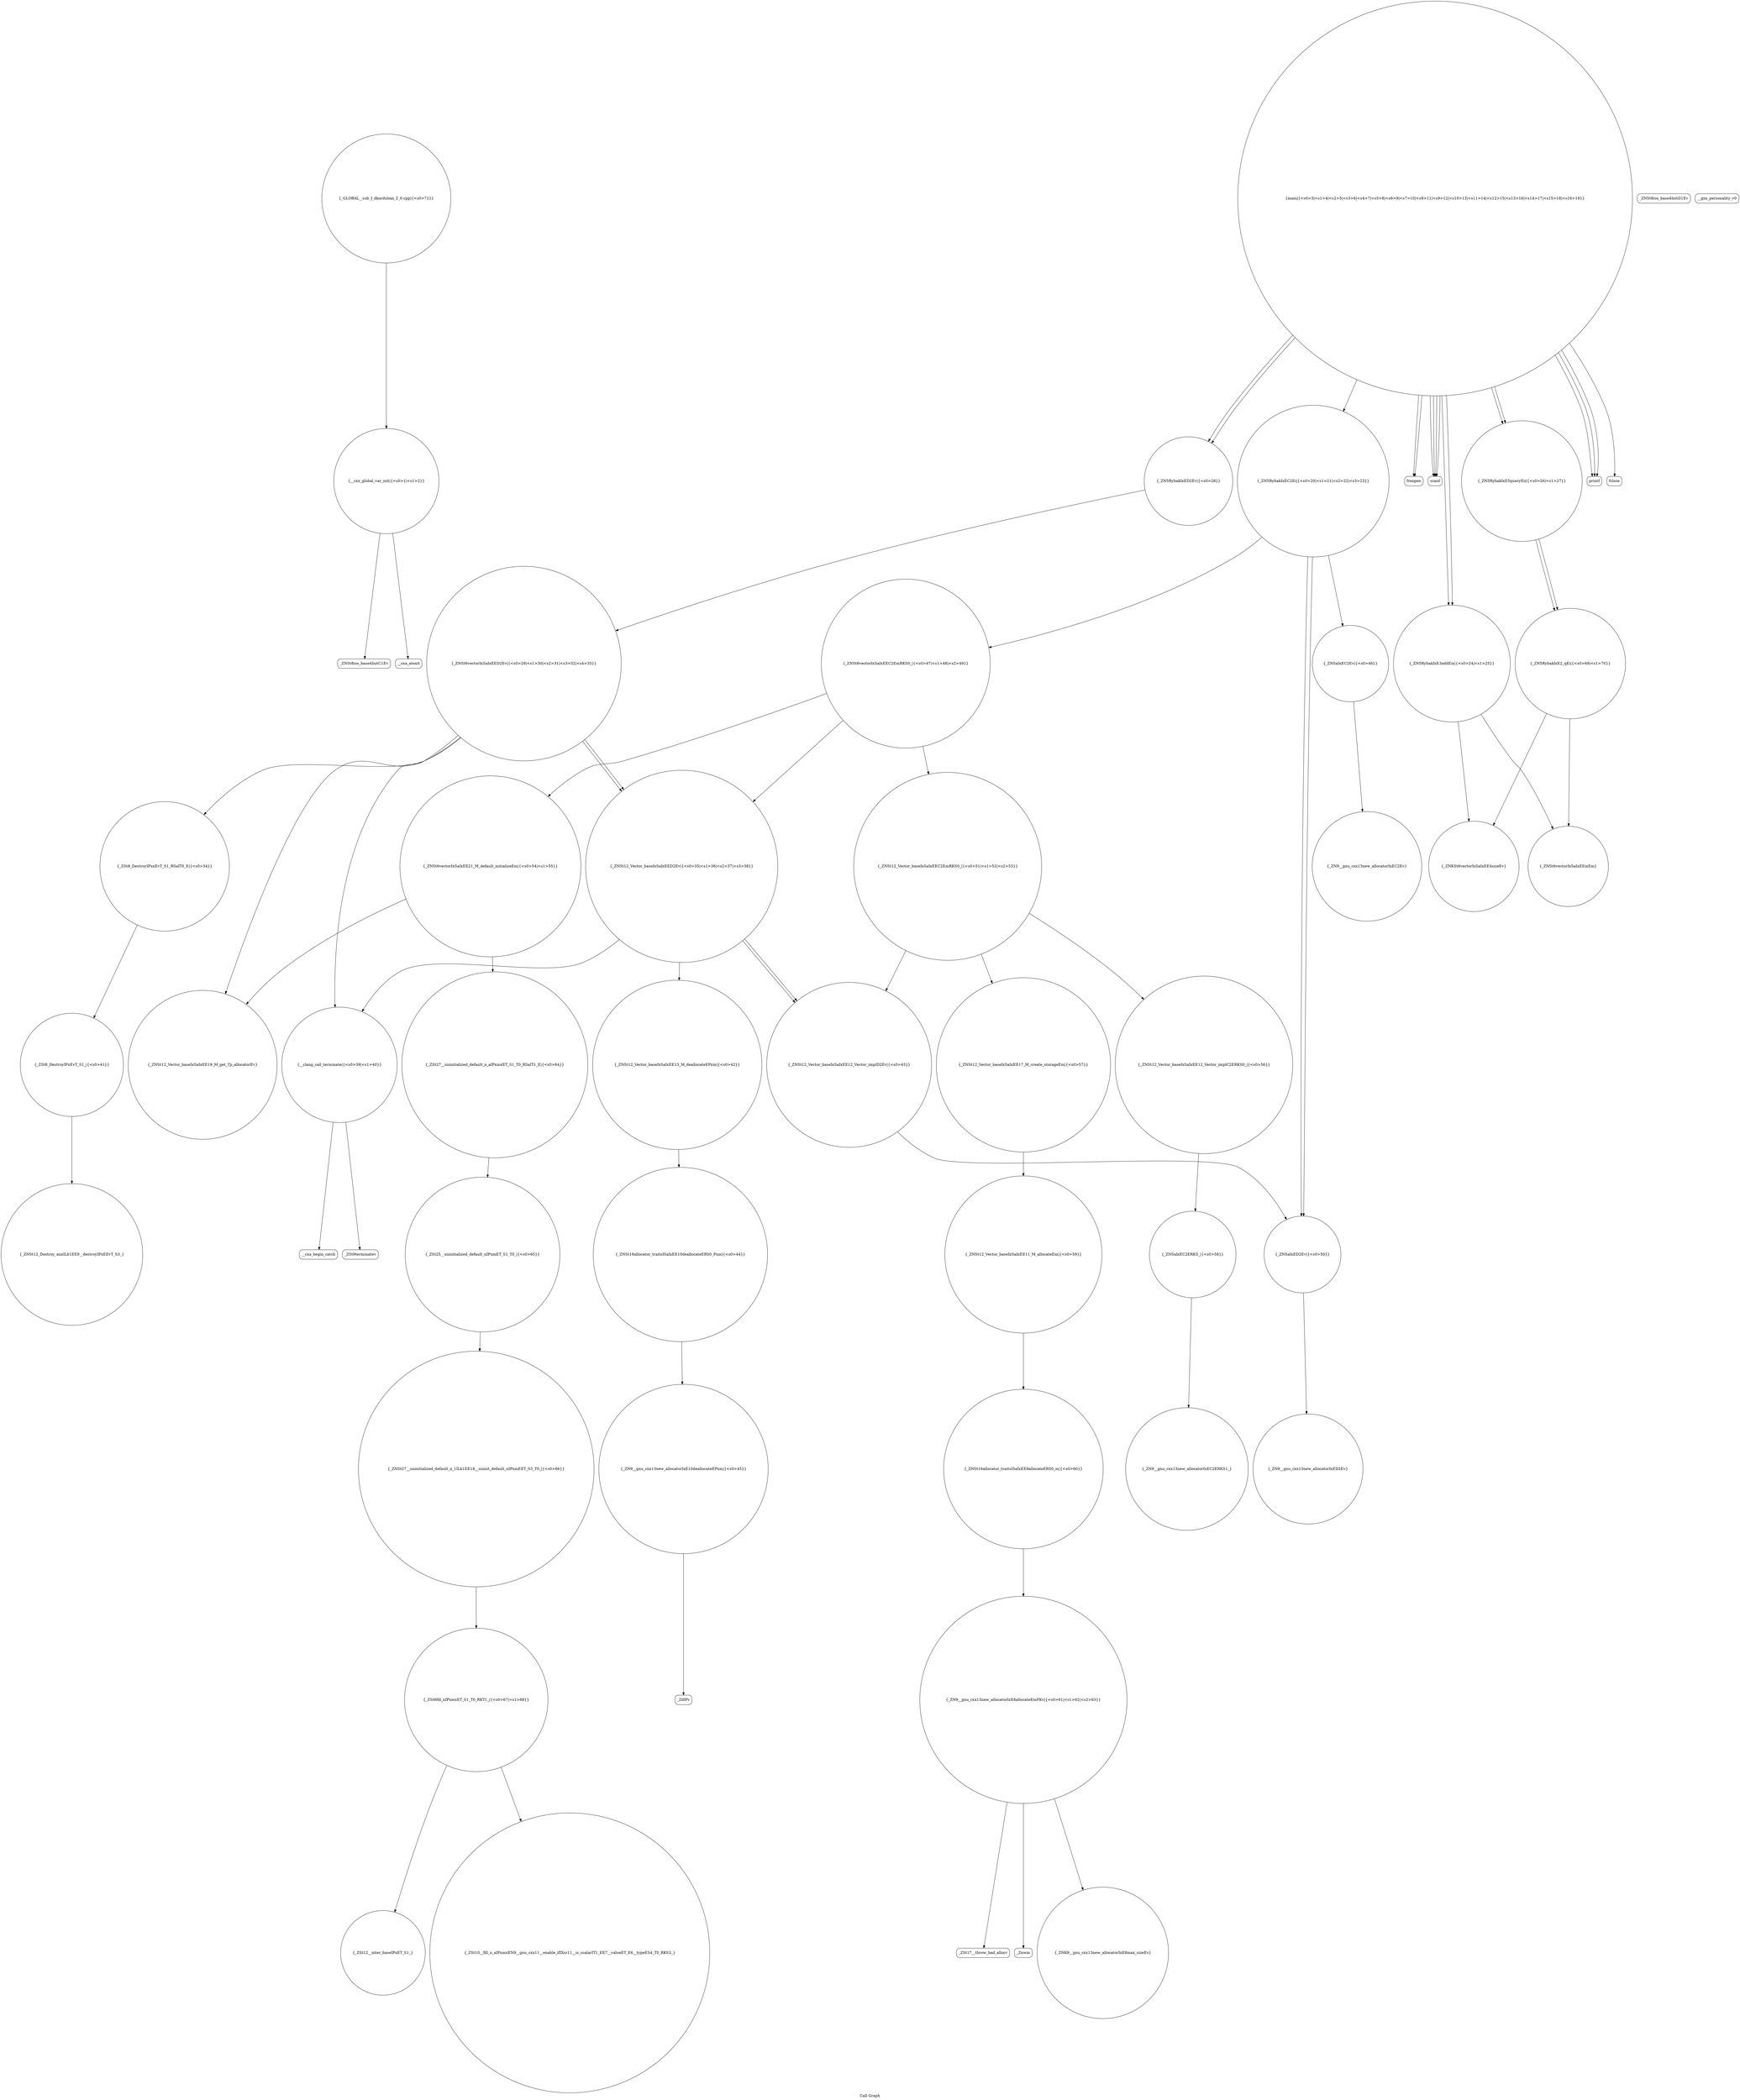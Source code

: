 digraph "Call Graph" {
	label="Call Graph";

	Node0x55cecdf05240 [shape=record,shape=circle,label="{__cxx_global_var_init|{<s0>1|<s1>2}}"];
	Node0x55cecdf05240:s0 -> Node0x55cece008950[color=black];
	Node0x55cecdf05240:s1 -> Node0x55cece008a50[color=black];
	Node0x55cece009f50 [shape=record,shape=circle,label="{_ZSt27__uninitialized_default_n_aIPxmxET_S1_T0_RSaIT1_E|{<s0>64}}"];
	Node0x55cece009f50:s0 -> Node0x55cece009fd0[color=black];
	Node0x55cece008c50 [shape=record,shape=circle,label="{_ZN5RybakIxEC2Ei|{<s0>20|<s1>21|<s2>22|<s3>23}}"];
	Node0x55cece008c50:s0 -> Node0x55cece009750[color=black];
	Node0x55cece008c50:s1 -> Node0x55cece0097d0[color=black];
	Node0x55cece008c50:s2 -> Node0x55cece009850[color=black];
	Node0x55cece008c50:s3 -> Node0x55cece009850[color=black];
	Node0x55cece00b2f0 [shape=record,shape=circle,label="{_ZNSt6vectorIxSaIxEEixEm}"];
	Node0x55cece008fd0 [shape=record,shape=circle,label="{_ZNSt6vectorIxSaIxEED2Ev|{<s0>29|<s1>30|<s2>31|<s3>32|<s4>33}}"];
	Node0x55cece008fd0:s0 -> Node0x55cece0090d0[color=black];
	Node0x55cece008fd0:s1 -> Node0x55cece009050[color=black];
	Node0x55cece008fd0:s2 -> Node0x55cece009150[color=black];
	Node0x55cece008fd0:s3 -> Node0x55cece009150[color=black];
	Node0x55cece008fd0:s4 -> Node0x55cece0091d0[color=black];
	Node0x55cece009350 [shape=record,shape=circle,label="{_ZSt8_DestroyIPxEvT_S1_|{<s0>41}}"];
	Node0x55cece009350:s0 -> Node0x55cece0093d0[color=black];
	Node0x55cece0096d0 [shape=record,shape=circle,label="{_ZN9__gnu_cxx13new_allocatorIxED2Ev}"];
	Node0x55cece009a50 [shape=record,shape=circle,label="{_ZNSt12_Vector_baseIxSaIxEE12_Vector_implC2ERKS0_|{<s0>56}}"];
	Node0x55cece009a50:s0 -> Node0x55cece009b50[color=black];
	Node0x55cece009dd0 [shape=record,shape=circle,label="{_ZNK9__gnu_cxx13new_allocatorIxE8max_sizeEv}"];
	Node0x55cece008ad0 [shape=record,shape=circle,label="{main|{<s0>3|<s1>4|<s2>5|<s3>6|<s4>7|<s5>8|<s6>9|<s7>10|<s8>11|<s9>12|<s10>13|<s11>14|<s12>15|<s13>16|<s14>17|<s15>18|<s16>19}}"];
	Node0x55cece008ad0:s0 -> Node0x55cece008b50[color=black];
	Node0x55cece008ad0:s1 -> Node0x55cece008b50[color=black];
	Node0x55cece008ad0:s2 -> Node0x55cece008bd0[color=black];
	Node0x55cece008ad0:s3 -> Node0x55cece008bd0[color=black];
	Node0x55cece008ad0:s4 -> Node0x55cece008c50[color=black];
	Node0x55cece008ad0:s5 -> Node0x55cece008cd0[color=black];
	Node0x55cece008ad0:s6 -> Node0x55cece008ed0[color=black];
	Node0x55cece008ad0:s7 -> Node0x55cece008dd0[color=black];
	Node0x55cece008ad0:s8 -> Node0x55cece008dd0[color=black];
	Node0x55cece008ad0:s9 -> Node0x55cece008cd0[color=black];
	Node0x55cece008ad0:s10 -> Node0x55cece008bd0[color=black];
	Node0x55cece008ad0:s11 -> Node0x55cece008e50[color=black];
	Node0x55cece008ad0:s12 -> Node0x55cece008bd0[color=black];
	Node0x55cece008ad0:s13 -> Node0x55cece008e50[color=black];
	Node0x55cece008ad0:s14 -> Node0x55cece008e50[color=black];
	Node0x55cece008ad0:s15 -> Node0x55cece008ed0[color=black];
	Node0x55cece008ad0:s16 -> Node0x55cece008f50[color=black];
	Node0x55cece00b170 [shape=record,shape=circle,label="{_ZSt10__fill_n_aIPxmxEN9__gnu_cxx11__enable_ifIXsr11__is_scalarIT1_EE7__valueET_E6__typeES4_T0_RKS3_}"];
	Node0x55cece008e50 [shape=record,shape=Mrecord,label="{printf}"];
	Node0x55cece0091d0 [shape=record,shape=circle,label="{__clang_call_terminate|{<s0>39|<s1>40}}"];
	Node0x55cece0091d0:s0 -> Node0x55cece009250[color=black];
	Node0x55cece0091d0:s1 -> Node0x55cece0092d0[color=black];
	Node0x55cece009550 [shape=record,shape=circle,label="{_ZNSt16allocator_traitsISaIxEE10deallocateERS0_Pxm|{<s0>44}}"];
	Node0x55cece009550:s0 -> Node0x55cece0095d0[color=black];
	Node0x55cece0098d0 [shape=record,shape=circle,label="{_ZN9__gnu_cxx13new_allocatorIxEC2Ev}"];
	Node0x55cece009c50 [shape=record,shape=circle,label="{_ZNSt12_Vector_baseIxSaIxEE11_M_allocateEm|{<s0>59}}"];
	Node0x55cece009c50:s0 -> Node0x55cece009cd0[color=black];
	Node0x55cece008950 [shape=record,shape=Mrecord,label="{_ZNSt8ios_base4InitC1Ev}"];
	Node0x55cece009fd0 [shape=record,shape=circle,label="{_ZSt25__uninitialized_default_nIPxmET_S1_T0_|{<s0>65}}"];
	Node0x55cece009fd0:s0 -> Node0x55cece00a050[color=black];
	Node0x55cece008cd0 [shape=record,shape=circle,label="{_ZN5RybakIxE3addEix|{<s0>24|<s1>25}}"];
	Node0x55cece008cd0:s0 -> Node0x55cece00b270[color=black];
	Node0x55cece008cd0:s1 -> Node0x55cece00b2f0[color=black];
	Node0x55cece00b370 [shape=record,shape=circle,label="{_ZN5RybakIxE2_qEi|{<s0>69|<s1>70}}"];
	Node0x55cece00b370:s0 -> Node0x55cece00b270[color=black];
	Node0x55cece00b370:s1 -> Node0x55cece00b2f0[color=black];
	Node0x55cece009050 [shape=record,shape=circle,label="{_ZSt8_DestroyIPxxEvT_S1_RSaIT0_E|{<s0>34}}"];
	Node0x55cece009050:s0 -> Node0x55cece009350[color=black];
	Node0x55cece0093d0 [shape=record,shape=circle,label="{_ZNSt12_Destroy_auxILb1EE9__destroyIPxEEvT_S3_}"];
	Node0x55cece009750 [shape=record,shape=circle,label="{_ZNSaIxEC2Ev|{<s0>46}}"];
	Node0x55cece009750:s0 -> Node0x55cece0098d0[color=black];
	Node0x55cece009ad0 [shape=record,shape=circle,label="{_ZNSt12_Vector_baseIxSaIxEE17_M_create_storageEm|{<s0>57}}"];
	Node0x55cece009ad0:s0 -> Node0x55cece009c50[color=black];
	Node0x55cece009e50 [shape=record,shape=Mrecord,label="{_ZSt17__throw_bad_allocv}"];
	Node0x55cece008b50 [shape=record,shape=Mrecord,label="{freopen}"];
	Node0x55cece00b1f0 [shape=record,shape=circle,label="{_ZSt12__niter_baseIPxET_S1_}"];
	Node0x55cece008ed0 [shape=record,shape=circle,label="{_ZN5RybakIxED2Ev|{<s0>28}}"];
	Node0x55cece008ed0:s0 -> Node0x55cece008fd0[color=black];
	Node0x55cece009250 [shape=record,shape=Mrecord,label="{__cxa_begin_catch}"];
	Node0x55cece0095d0 [shape=record,shape=circle,label="{_ZN9__gnu_cxx13new_allocatorIxE10deallocateEPxm|{<s0>45}}"];
	Node0x55cece0095d0:s0 -> Node0x55cece009650[color=black];
	Node0x55cece009950 [shape=record,shape=circle,label="{_ZNSt12_Vector_baseIxSaIxEEC2EmRKS0_|{<s0>51|<s1>52|<s2>53}}"];
	Node0x55cece009950:s0 -> Node0x55cece009a50[color=black];
	Node0x55cece009950:s1 -> Node0x55cece009ad0[color=black];
	Node0x55cece009950:s2 -> Node0x55cece0094d0[color=black];
	Node0x55cece009cd0 [shape=record,shape=circle,label="{_ZNSt16allocator_traitsISaIxEE8allocateERS0_m|{<s0>60}}"];
	Node0x55cece009cd0:s0 -> Node0x55cece009d50[color=black];
	Node0x55cece0089d0 [shape=record,shape=Mrecord,label="{_ZNSt8ios_base4InitD1Ev}"];
	Node0x55cece00a050 [shape=record,shape=circle,label="{_ZNSt27__uninitialized_default_n_1ILb1EE18__uninit_default_nIPxmEET_S3_T0_|{<s0>66}}"];
	Node0x55cece00a050:s0 -> Node0x55cece00b0f0[color=black];
	Node0x55cece008d50 [shape=record,shape=Mrecord,label="{__gxx_personality_v0}"];
	Node0x55cece00b3f0 [shape=record,shape=circle,label="{_GLOBAL__sub_I_dkorduban_2_0.cpp|{<s0>71}}"];
	Node0x55cece00b3f0:s0 -> Node0x55cecdf05240[color=black];
	Node0x55cece0090d0 [shape=record,shape=circle,label="{_ZNSt12_Vector_baseIxSaIxEE19_M_get_Tp_allocatorEv}"];
	Node0x55cece009450 [shape=record,shape=circle,label="{_ZNSt12_Vector_baseIxSaIxEE13_M_deallocateEPxm|{<s0>42}}"];
	Node0x55cece009450:s0 -> Node0x55cece009550[color=black];
	Node0x55cece0097d0 [shape=record,shape=circle,label="{_ZNSt6vectorIxSaIxEEC2EmRKS0_|{<s0>47|<s1>48|<s2>49}}"];
	Node0x55cece0097d0:s0 -> Node0x55cece009950[color=black];
	Node0x55cece0097d0:s1 -> Node0x55cece0099d0[color=black];
	Node0x55cece0097d0:s2 -> Node0x55cece009150[color=black];
	Node0x55cece009b50 [shape=record,shape=circle,label="{_ZNSaIxEC2ERKS_|{<s0>58}}"];
	Node0x55cece009b50:s0 -> Node0x55cece009bd0[color=black];
	Node0x55cece009ed0 [shape=record,shape=Mrecord,label="{_Znwm}"];
	Node0x55cece008bd0 [shape=record,shape=Mrecord,label="{scanf}"];
	Node0x55cece00b270 [shape=record,shape=circle,label="{_ZNKSt6vectorIxSaIxEE4sizeEv}"];
	Node0x55cece008f50 [shape=record,shape=Mrecord,label="{fclose}"];
	Node0x55cece0092d0 [shape=record,shape=Mrecord,label="{_ZSt9terminatev}"];
	Node0x55cece009650 [shape=record,shape=Mrecord,label="{_ZdlPv}"];
	Node0x55cece0099d0 [shape=record,shape=circle,label="{_ZNSt6vectorIxSaIxEE21_M_default_initializeEm|{<s0>54|<s1>55}}"];
	Node0x55cece0099d0:s0 -> Node0x55cece0090d0[color=black];
	Node0x55cece0099d0:s1 -> Node0x55cece009f50[color=black];
	Node0x55cece009d50 [shape=record,shape=circle,label="{_ZN9__gnu_cxx13new_allocatorIxE8allocateEmPKv|{<s0>61|<s1>62|<s2>63}}"];
	Node0x55cece009d50:s0 -> Node0x55cece009dd0[color=black];
	Node0x55cece009d50:s1 -> Node0x55cece009e50[color=black];
	Node0x55cece009d50:s2 -> Node0x55cece009ed0[color=black];
	Node0x55cece008a50 [shape=record,shape=Mrecord,label="{__cxa_atexit}"];
	Node0x55cece00b0f0 [shape=record,shape=circle,label="{_ZSt6fill_nIPxmxET_S1_T0_RKT1_|{<s0>67|<s1>68}}"];
	Node0x55cece00b0f0:s0 -> Node0x55cece00b1f0[color=black];
	Node0x55cece00b0f0:s1 -> Node0x55cece00b170[color=black];
	Node0x55cece008dd0 [shape=record,shape=circle,label="{_ZN5RybakIxE5queryEii|{<s0>26|<s1>27}}"];
	Node0x55cece008dd0:s0 -> Node0x55cece00b370[color=black];
	Node0x55cece008dd0:s1 -> Node0x55cece00b370[color=black];
	Node0x55cece009150 [shape=record,shape=circle,label="{_ZNSt12_Vector_baseIxSaIxEED2Ev|{<s0>35|<s1>36|<s2>37|<s3>38}}"];
	Node0x55cece009150:s0 -> Node0x55cece009450[color=black];
	Node0x55cece009150:s1 -> Node0x55cece0094d0[color=black];
	Node0x55cece009150:s2 -> Node0x55cece0094d0[color=black];
	Node0x55cece009150:s3 -> Node0x55cece0091d0[color=black];
	Node0x55cece0094d0 [shape=record,shape=circle,label="{_ZNSt12_Vector_baseIxSaIxEE12_Vector_implD2Ev|{<s0>43}}"];
	Node0x55cece0094d0:s0 -> Node0x55cece009850[color=black];
	Node0x55cece009850 [shape=record,shape=circle,label="{_ZNSaIxED2Ev|{<s0>50}}"];
	Node0x55cece009850:s0 -> Node0x55cece0096d0[color=black];
	Node0x55cece009bd0 [shape=record,shape=circle,label="{_ZN9__gnu_cxx13new_allocatorIxEC2ERKS1_}"];
}
